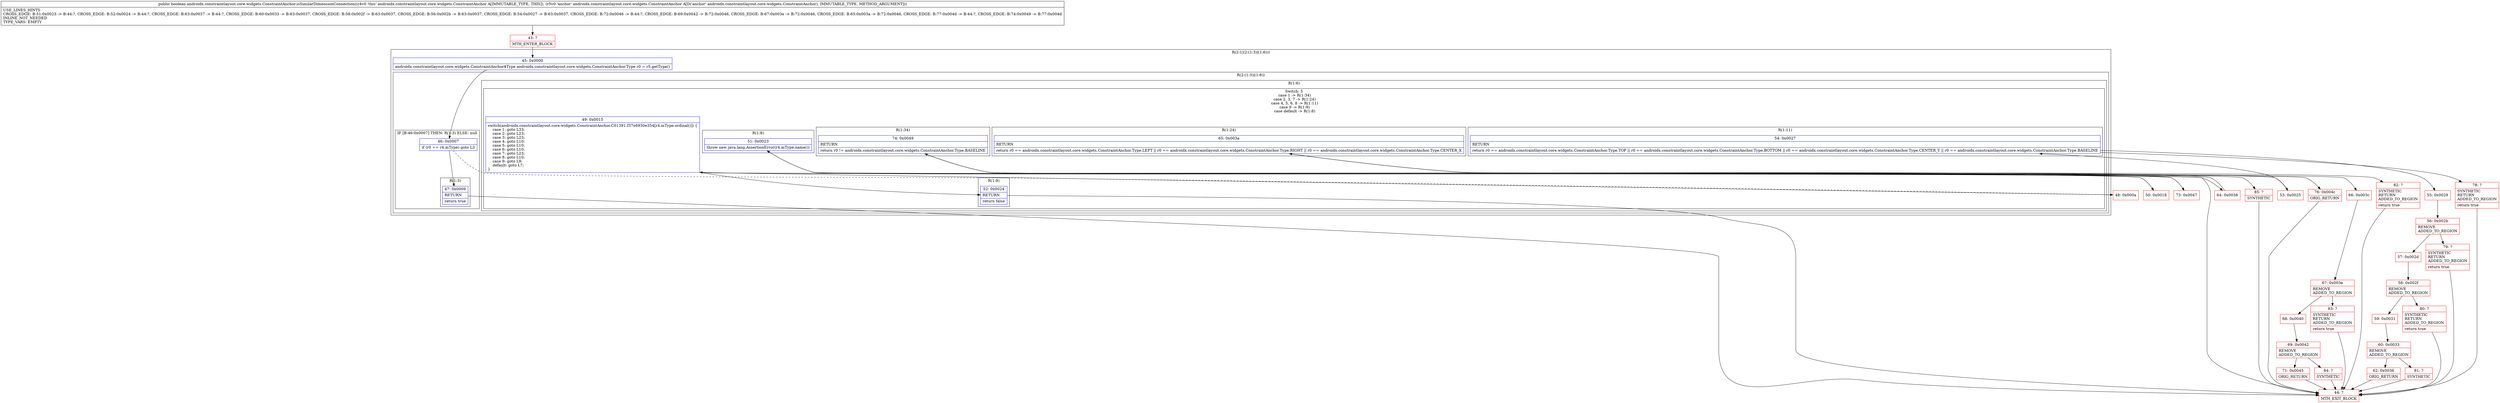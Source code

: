 digraph "CFG forandroidx.constraintlayout.core.widgets.ConstraintAnchor.isSimilarDimensionConnection(Landroidx\/constraintlayout\/core\/widgets\/ConstraintAnchor;)Z" {
subgraph cluster_Region_305666258 {
label = "R(2:1|(2:(1:3)|(1:6)))";
node [shape=record,color=blue];
Node_45 [shape=record,label="{45\:\ 0x0000|androidx.constraintlayout.core.widgets.ConstraintAnchor$Type androidx.constraintlayout.core.widgets.ConstraintAnchor.Type r0 = r5.getType()\l}"];
subgraph cluster_Region_583879696 {
label = "R(2:(1:3)|(1:6))";
node [shape=record,color=blue];
subgraph cluster_IfRegion_552421818 {
label = "IF [B:46:0x0007] THEN: R(1:3) ELSE: null";
node [shape=record,color=blue];
Node_46 [shape=record,label="{46\:\ 0x0007|if (r0 == r4.mType) goto L3\l}"];
subgraph cluster_Region_1697671017 {
label = "R(1:3)";
node [shape=record,color=blue];
Node_47 [shape=record,label="{47\:\ 0x0009|RETURN\l|return true\l}"];
}
}
subgraph cluster_Region_113870606 {
label = "R(1:6)";
node [shape=record,color=blue];
subgraph cluster_SwitchRegion_331034463 {
label = "Switch: 5
 case 1 -> R(1:34)
 case 2, 3, 7 -> R(1:24)
 case 4, 5, 6, 8 -> R(1:11)
 case 9 -> R(1:9)
 case default -> R(1:8)";
node [shape=record,color=blue];
Node_49 [shape=record,label="{49\:\ 0x0015|switch(androidx.constraintlayout.core.widgets.ConstraintAnchor.C01391.f37x6930e354[r4.mType.ordinal()]) \{\l    case 1: goto L33;\l    case 2: goto L23;\l    case 3: goto L23;\l    case 4: goto L10;\l    case 5: goto L10;\l    case 6: goto L10;\l    case 7: goto L23;\l    case 8: goto L10;\l    case 9: goto L9;\l    default: goto L7;\l\}\l}"];
subgraph cluster_Region_875688042 {
label = "R(1:34)";
node [shape=record,color=blue];
Node_74 [shape=record,label="{74\:\ 0x0049|RETURN\l|return r0 != androidx.constraintlayout.core.widgets.ConstraintAnchor.Type.BASELINE\l}"];
}
subgraph cluster_Region_500204793 {
label = "R(1:24)";
node [shape=record,color=blue];
Node_65 [shape=record,label="{65\:\ 0x003a|RETURN\l|return r0 == androidx.constraintlayout.core.widgets.ConstraintAnchor.Type.LEFT \|\| r0 == androidx.constraintlayout.core.widgets.ConstraintAnchor.Type.RIGHT \|\| r0 == androidx.constraintlayout.core.widgets.ConstraintAnchor.Type.CENTER_X\l}"];
}
subgraph cluster_Region_1341972761 {
label = "R(1:11)";
node [shape=record,color=blue];
Node_54 [shape=record,label="{54\:\ 0x0027|RETURN\l|return r0 == androidx.constraintlayout.core.widgets.ConstraintAnchor.Type.TOP \|\| r0 == androidx.constraintlayout.core.widgets.ConstraintAnchor.Type.BOTTOM \|\| r0 == androidx.constraintlayout.core.widgets.ConstraintAnchor.Type.CENTER_Y \|\| r0 == androidx.constraintlayout.core.widgets.ConstraintAnchor.Type.BASELINE\l}"];
}
subgraph cluster_Region_1532910836 {
label = "R(1:9)";
node [shape=record,color=blue];
Node_52 [shape=record,label="{52\:\ 0x0024|RETURN\l|return false\l}"];
}
subgraph cluster_Region_1026778073 {
label = "R(1:8)";
node [shape=record,color=blue];
Node_51 [shape=record,label="{51\:\ 0x0023|throw new java.lang.AssertionError(r4.mType.name())\l}"];
}
}
}
}
}
Node_43 [shape=record,color=red,label="{43\:\ ?|MTH_ENTER_BLOCK\l}"];
Node_44 [shape=record,color=red,label="{44\:\ ?|MTH_EXIT_BLOCK\l}"];
Node_48 [shape=record,color=red,label="{48\:\ 0x000a}"];
Node_50 [shape=record,color=red,label="{50\:\ 0x0018}"];
Node_53 [shape=record,color=red,label="{53\:\ 0x0025}"];
Node_55 [shape=record,color=red,label="{55\:\ 0x0029}"];
Node_56 [shape=record,color=red,label="{56\:\ 0x002b|REMOVE\lADDED_TO_REGION\l}"];
Node_57 [shape=record,color=red,label="{57\:\ 0x002d}"];
Node_58 [shape=record,color=red,label="{58\:\ 0x002f|REMOVE\lADDED_TO_REGION\l}"];
Node_59 [shape=record,color=red,label="{59\:\ 0x0031}"];
Node_60 [shape=record,color=red,label="{60\:\ 0x0033|REMOVE\lADDED_TO_REGION\l}"];
Node_62 [shape=record,color=red,label="{62\:\ 0x0036|ORIG_RETURN\l}"];
Node_81 [shape=record,color=red,label="{81\:\ ?|SYNTHETIC\l}"];
Node_80 [shape=record,color=red,label="{80\:\ ?|SYNTHETIC\lRETURN\lADDED_TO_REGION\l|return true\l}"];
Node_79 [shape=record,color=red,label="{79\:\ ?|SYNTHETIC\lRETURN\lADDED_TO_REGION\l|return true\l}"];
Node_78 [shape=record,color=red,label="{78\:\ ?|SYNTHETIC\lRETURN\lADDED_TO_REGION\l|return true\l}"];
Node_64 [shape=record,color=red,label="{64\:\ 0x0038}"];
Node_66 [shape=record,color=red,label="{66\:\ 0x003c}"];
Node_67 [shape=record,color=red,label="{67\:\ 0x003e|REMOVE\lADDED_TO_REGION\l}"];
Node_68 [shape=record,color=red,label="{68\:\ 0x0040}"];
Node_69 [shape=record,color=red,label="{69\:\ 0x0042|REMOVE\lADDED_TO_REGION\l}"];
Node_71 [shape=record,color=red,label="{71\:\ 0x0045|ORIG_RETURN\l}"];
Node_84 [shape=record,color=red,label="{84\:\ ?|SYNTHETIC\l}"];
Node_83 [shape=record,color=red,label="{83\:\ ?|SYNTHETIC\lRETURN\lADDED_TO_REGION\l|return true\l}"];
Node_82 [shape=record,color=red,label="{82\:\ ?|SYNTHETIC\lRETURN\lADDED_TO_REGION\l|return true\l}"];
Node_73 [shape=record,color=red,label="{73\:\ 0x0047}"];
Node_76 [shape=record,color=red,label="{76\:\ 0x004c|ORIG_RETURN\l}"];
Node_85 [shape=record,color=red,label="{85\:\ ?|SYNTHETIC\l}"];
MethodNode[shape=record,label="{public boolean androidx.constraintlayout.core.widgets.ConstraintAnchor.isSimilarDimensionConnection((r4v0 'this' androidx.constraintlayout.core.widgets.ConstraintAnchor A[IMMUTABLE_TYPE, THIS]), (r5v0 'anchor' androidx.constraintlayout.core.widgets.ConstraintAnchor A[D('anchor' androidx.constraintlayout.core.widgets.ConstraintAnchor), IMMUTABLE_TYPE, METHOD_ARGUMENT]))  | USE_LINES_HINTS\lCROSS_EDGE: B:51:0x0023 \-\> B:44:?, CROSS_EDGE: B:52:0x0024 \-\> B:44:?, CROSS_EDGE: B:63:0x0037 \-\> B:44:?, CROSS_EDGE: B:60:0x0033 \-\> B:63:0x0037, CROSS_EDGE: B:58:0x002f \-\> B:63:0x0037, CROSS_EDGE: B:56:0x002b \-\> B:63:0x0037, CROSS_EDGE: B:54:0x0027 \-\> B:63:0x0037, CROSS_EDGE: B:72:0x0046 \-\> B:44:?, CROSS_EDGE: B:69:0x0042 \-\> B:72:0x0046, CROSS_EDGE: B:67:0x003e \-\> B:72:0x0046, CROSS_EDGE: B:65:0x003a \-\> B:72:0x0046, CROSS_EDGE: B:77:0x004d \-\> B:44:?, CROSS_EDGE: B:74:0x0049 \-\> B:77:0x004d\lINLINE_NOT_NEEDED\lTYPE_VARS: EMPTY\l}"];
MethodNode -> Node_43;Node_45 -> Node_46;
Node_46 -> Node_47;
Node_46 -> Node_48[style=dashed];
Node_47 -> Node_44;
Node_49 -> Node_50;
Node_49 -> Node_52;
Node_49 -> Node_53;
Node_49 -> Node_64;
Node_49 -> Node_73;
Node_74 -> Node_76;
Node_74 -> Node_85;
Node_65 -> Node_66;
Node_65 -> Node_82;
Node_54 -> Node_55;
Node_54 -> Node_78;
Node_52 -> Node_44;
Node_51 -> Node_44;
Node_43 -> Node_45;
Node_48 -> Node_49;
Node_50 -> Node_51;
Node_53 -> Node_54;
Node_55 -> Node_56;
Node_56 -> Node_57;
Node_56 -> Node_79;
Node_57 -> Node_58;
Node_58 -> Node_59;
Node_58 -> Node_80;
Node_59 -> Node_60;
Node_60 -> Node_62;
Node_60 -> Node_81;
Node_62 -> Node_44;
Node_81 -> Node_44;
Node_80 -> Node_44;
Node_79 -> Node_44;
Node_78 -> Node_44;
Node_64 -> Node_65;
Node_66 -> Node_67;
Node_67 -> Node_68;
Node_67 -> Node_83;
Node_68 -> Node_69;
Node_69 -> Node_71;
Node_69 -> Node_84;
Node_71 -> Node_44;
Node_84 -> Node_44;
Node_83 -> Node_44;
Node_82 -> Node_44;
Node_73 -> Node_74;
Node_76 -> Node_44;
Node_85 -> Node_44;
}

